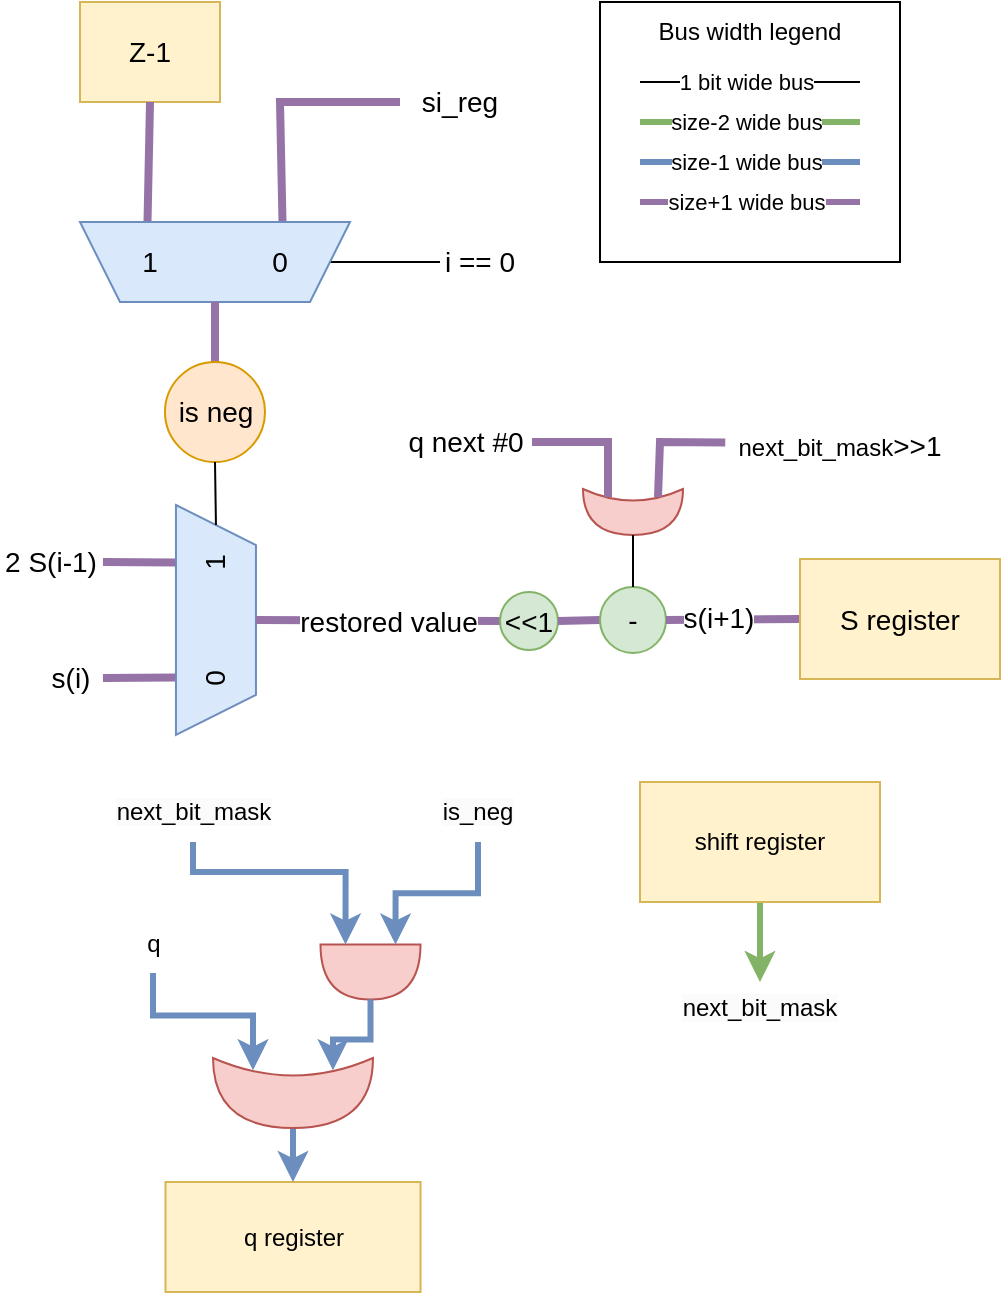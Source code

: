 <mxfile version="24.5.3" type="device">
  <diagram name="Page-1" id="zHz_8NXOYfcbP3UnE9Le">
    <mxGraphModel dx="1050" dy="621" grid="1" gridSize="10" guides="1" tooltips="1" connect="1" arrows="1" fold="1" page="1" pageScale="1" pageWidth="900" pageHeight="1600" math="0" shadow="0">
      <root>
        <mxCell id="0" />
        <mxCell id="1" parent="0" />
        <mxCell id="LXe8adicvfzDVt-FRFtS-1" value="&lt;font style=&quot;font-size: 14px;&quot;&gt;Z-1&lt;/font&gt;" style="rounded=0;whiteSpace=wrap;html=1;fontSize=14;fillColor=#fff2cc;strokeColor=#d6b656;" parent="1" vertex="1">
          <mxGeometry x="90" y="170" width="70" height="50" as="geometry" />
        </mxCell>
        <mxCell id="LXe8adicvfzDVt-FRFtS-3" value="" style="endArrow=none;html=1;rounded=0;entryX=0.5;entryY=1;entryDx=0;entryDy=0;exitX=0.75;exitY=1;exitDx=0;exitDy=0;fontSize=14;fillColor=#e1d5e7;strokeColor=#9673a6;strokeWidth=4;" parent="1" source="LXe8adicvfzDVt-FRFtS-2" target="LXe8adicvfzDVt-FRFtS-1" edge="1">
          <mxGeometry width="50" height="50" relative="1" as="geometry">
            <mxPoint x="310" y="350" as="sourcePoint" />
            <mxPoint x="360" y="300" as="targetPoint" />
          </mxGeometry>
        </mxCell>
        <mxCell id="LXe8adicvfzDVt-FRFtS-4" value="" style="endArrow=none;html=1;rounded=0;entryX=0.25;entryY=1;entryDx=0;entryDy=0;exitX=0;exitY=0.5;exitDx=0;exitDy=0;fontSize=14;fillColor=#e1d5e7;strokeColor=#9673a6;strokeWidth=4;" parent="1" source="LXe8adicvfzDVt-FRFtS-7" target="LXe8adicvfzDVt-FRFtS-2" edge="1">
          <mxGeometry width="50" height="50" relative="1" as="geometry">
            <mxPoint x="250" y="220" as="sourcePoint" />
            <mxPoint x="360" y="300" as="targetPoint" />
            <Array as="points">
              <mxPoint x="190" y="220" />
            </Array>
          </mxGeometry>
        </mxCell>
        <mxCell id="LXe8adicvfzDVt-FRFtS-5" value="" style="endArrow=none;html=1;rounded=0;entryX=0;entryY=0.5;entryDx=0;entryDy=0;exitX=0;exitY=0.5;exitDx=0;exitDy=0;fontSize=14;" parent="1" source="LXe8adicvfzDVt-FRFtS-6" target="LXe8adicvfzDVt-FRFtS-2" edge="1">
          <mxGeometry width="50" height="50" relative="1" as="geometry">
            <mxPoint x="270" y="300" as="sourcePoint" />
            <mxPoint x="390" y="290" as="targetPoint" />
          </mxGeometry>
        </mxCell>
        <mxCell id="LXe8adicvfzDVt-FRFtS-6" value="i == 0" style="text;html=1;align=center;verticalAlign=middle;whiteSpace=wrap;rounded=0;fontSize=14;" parent="1" vertex="1">
          <mxGeometry x="270" y="285" width="40" height="30" as="geometry" />
        </mxCell>
        <mxCell id="LXe8adicvfzDVt-FRFtS-7" value="si_reg" style="text;html=1;align=center;verticalAlign=middle;whiteSpace=wrap;rounded=0;fontSize=14;" parent="1" vertex="1">
          <mxGeometry x="250" y="205" width="60" height="30" as="geometry" />
        </mxCell>
        <mxCell id="1RDQGQkrp3twc3ykD7WI-2" value="" style="group;fontSize=14;" parent="1" vertex="1" connectable="0">
          <mxGeometry x="90" y="280" width="135" height="40" as="geometry" />
        </mxCell>
        <mxCell id="LXe8adicvfzDVt-FRFtS-2" value="" style="shape=trapezoid;perimeter=trapezoidPerimeter;whiteSpace=wrap;html=1;fixedSize=1;rotation=-180;fontSize=14;fillColor=#dae8fc;strokeColor=#6c8ebf;" parent="1RDQGQkrp3twc3ykD7WI-2" vertex="1">
          <mxGeometry width="135" height="40" as="geometry" />
        </mxCell>
        <mxCell id="LXe8adicvfzDVt-FRFtS-8" value="0" style="text;html=1;align=center;verticalAlign=middle;whiteSpace=wrap;rounded=0;fontSize=14;" parent="1RDQGQkrp3twc3ykD7WI-2" vertex="1">
          <mxGeometry x="90" y="5" width="20" height="30" as="geometry" />
        </mxCell>
        <mxCell id="LXe8adicvfzDVt-FRFtS-9" value="1" style="text;html=1;align=center;verticalAlign=middle;whiteSpace=wrap;rounded=0;fontSize=14;" parent="1RDQGQkrp3twc3ykD7WI-2" vertex="1">
          <mxGeometry x="25" y="5" width="20" height="30" as="geometry" />
        </mxCell>
        <mxCell id="1RDQGQkrp3twc3ykD7WI-8" value="" style="endArrow=none;html=1;rounded=0;entryX=0.5;entryY=0;entryDx=0;entryDy=0;exitX=0.5;exitY=0;exitDx=0;exitDy=0;fontSize=14;fillColor=#e1d5e7;strokeColor=#9673a6;strokeWidth=4;" parent="1" source="1RDQGQkrp3twc3ykD7WI-9" target="LXe8adicvfzDVt-FRFtS-2" edge="1">
          <mxGeometry width="50" height="50" relative="1" as="geometry">
            <mxPoint x="310" y="450" as="sourcePoint" />
            <mxPoint x="360" y="400" as="targetPoint" />
          </mxGeometry>
        </mxCell>
        <mxCell id="1RDQGQkrp3twc3ykD7WI-9" value="is neg" style="ellipse;whiteSpace=wrap;html=1;aspect=fixed;fontSize=14;fillColor=#ffe6cc;strokeColor=#d79b00;" parent="1" vertex="1">
          <mxGeometry x="132.5" y="350" width="50" height="50" as="geometry" />
        </mxCell>
        <mxCell id="1RDQGQkrp3twc3ykD7WI-11" value="" style="endArrow=none;html=1;rounded=0;entryX=0.25;entryY=1;entryDx=0;entryDy=0;exitX=1;exitY=0.5;exitDx=0;exitDy=0;fontSize=14;fillColor=#e1d5e7;strokeColor=#9673a6;strokeWidth=4;" parent="1" source="1RDQGQkrp3twc3ykD7WI-13" target="1RDQGQkrp3twc3ykD7WI-4" edge="1">
          <mxGeometry width="50" height="50" relative="1" as="geometry">
            <mxPoint x="90" y="450" as="sourcePoint" />
            <mxPoint x="310" y="390" as="targetPoint" />
          </mxGeometry>
        </mxCell>
        <mxCell id="1RDQGQkrp3twc3ykD7WI-12" value="" style="endArrow=none;html=1;rounded=0;entryX=0.75;entryY=1;entryDx=0;entryDy=0;exitX=1;exitY=0.5;exitDx=0;exitDy=0;fontSize=14;fillColor=#e1d5e7;strokeColor=#9673a6;strokeWidth=4;" parent="1" source="1RDQGQkrp3twc3ykD7WI-14" target="1RDQGQkrp3twc3ykD7WI-4" edge="1">
          <mxGeometry width="50" height="50" relative="1" as="geometry">
            <mxPoint x="90" y="510" as="sourcePoint" />
            <mxPoint x="149" y="461" as="targetPoint" />
          </mxGeometry>
        </mxCell>
        <mxCell id="1RDQGQkrp3twc3ykD7WI-13" value="2 S(i-1)" style="text;html=1;align=center;verticalAlign=middle;whiteSpace=wrap;rounded=0;fontSize=14;" parent="1" vertex="1">
          <mxGeometry x="50" y="435" width="51.48" height="30" as="geometry" />
        </mxCell>
        <mxCell id="1RDQGQkrp3twc3ykD7WI-14" value="s(i)" style="text;html=1;align=center;verticalAlign=middle;whiteSpace=wrap;rounded=0;fontSize=14;" parent="1" vertex="1">
          <mxGeometry x="70" y="493" width="31.48" height="30" as="geometry" />
        </mxCell>
        <mxCell id="1RDQGQkrp3twc3ykD7WI-4" value="" style="shape=trapezoid;perimeter=trapezoidPerimeter;whiteSpace=wrap;html=1;fixedSize=1;rotation=-270;fontSize=14;fillColor=#dae8fc;strokeColor=#6c8ebf;" parent="1" vertex="1">
          <mxGeometry x="100.481" y="459" width="115" height="40" as="geometry" />
        </mxCell>
        <mxCell id="1RDQGQkrp3twc3ykD7WI-5" value="0" style="text;html=1;align=center;verticalAlign=middle;whiteSpace=wrap;rounded=0;rotation=-90;fontSize=14;" parent="1" vertex="1">
          <mxGeometry x="148.977" y="493" width="17.037" height="30" as="geometry" />
        </mxCell>
        <mxCell id="1RDQGQkrp3twc3ykD7WI-6" value="1" style="text;html=1;align=center;verticalAlign=middle;whiteSpace=wrap;rounded=0;rotation=-90;fontSize=14;" parent="1" vertex="1">
          <mxGeometry x="148.977" y="435" width="17.037" height="30" as="geometry" />
        </mxCell>
        <mxCell id="1RDQGQkrp3twc3ykD7WI-15" value="" style="endArrow=none;html=1;rounded=0;exitX=0.5;exitY=0;exitDx=0;exitDy=0;entryX=0;entryY=0.5;entryDx=0;entryDy=0;fontSize=14;fillColor=#e1d5e7;strokeColor=#9673a6;strokeWidth=4;" parent="1" source="1RDQGQkrp3twc3ykD7WI-4" target="1RDQGQkrp3twc3ykD7WI-17" edge="1">
          <mxGeometry width="50" height="50" relative="1" as="geometry">
            <mxPoint x="260" y="440" as="sourcePoint" />
            <mxPoint x="310" y="480" as="targetPoint" />
          </mxGeometry>
        </mxCell>
        <mxCell id="1RDQGQkrp3twc3ykD7WI-16" value="restored value" style="edgeLabel;html=1;align=center;verticalAlign=middle;resizable=0;points=[];fontSize=14;" parent="1RDQGQkrp3twc3ykD7WI-15" vertex="1" connectable="0">
          <mxGeometry x="0.417" y="2" relative="1" as="geometry">
            <mxPoint x="-21" y="2" as="offset" />
          </mxGeometry>
        </mxCell>
        <mxCell id="1RDQGQkrp3twc3ykD7WI-17" value="&amp;lt;&amp;lt;1" style="ellipse;whiteSpace=wrap;html=1;aspect=fixed;fontSize=14;fillColor=#d5e8d4;strokeColor=#82b366;" parent="1" vertex="1">
          <mxGeometry x="300" y="465" width="29" height="29" as="geometry" />
        </mxCell>
        <mxCell id="1RDQGQkrp3twc3ykD7WI-18" value="" style="endArrow=none;html=1;rounded=0;exitX=1;exitY=0.5;exitDx=0;exitDy=0;entryX=0;entryY=0.5;entryDx=0;entryDy=0;fontSize=14;fillColor=#e1d5e7;strokeColor=#9673a6;strokeWidth=4;" parent="1" source="1RDQGQkrp3twc3ykD7WI-17" target="1RDQGQkrp3twc3ykD7WI-19" edge="1">
          <mxGeometry width="50" height="50" relative="1" as="geometry">
            <mxPoint x="260" y="440" as="sourcePoint" />
            <mxPoint x="360" y="480" as="targetPoint" />
          </mxGeometry>
        </mxCell>
        <mxCell id="1RDQGQkrp3twc3ykD7WI-19" value="-" style="ellipse;whiteSpace=wrap;html=1;aspect=fixed;fontSize=14;fillColor=#d5e8d4;strokeColor=#82b366;" parent="1" vertex="1">
          <mxGeometry x="350" y="462.5" width="33" height="33" as="geometry" />
        </mxCell>
        <mxCell id="1RDQGQkrp3twc3ykD7WI-21" value="" style="shape=xor;whiteSpace=wrap;html=1;rotation=90;fontSize=14;fillColor=#f8cecc;strokeColor=#b85450;" parent="1" vertex="1">
          <mxGeometry x="355" y="400" width="23" height="50" as="geometry" />
        </mxCell>
        <mxCell id="1RDQGQkrp3twc3ykD7WI-22" value="" style="endArrow=none;html=1;rounded=0;entryX=0.5;entryY=0;entryDx=0;entryDy=0;exitX=1;exitY=0.5;exitDx=0;exitDy=0;exitPerimeter=0;fontSize=14;" parent="1" source="1RDQGQkrp3twc3ykD7WI-21" target="1RDQGQkrp3twc3ykD7WI-19" edge="1">
          <mxGeometry width="50" height="50" relative="1" as="geometry">
            <mxPoint x="260" y="440" as="sourcePoint" />
            <mxPoint x="310" y="390" as="targetPoint" />
          </mxGeometry>
        </mxCell>
        <mxCell id="1RDQGQkrp3twc3ykD7WI-23" value="" style="endArrow=none;html=1;rounded=0;entryX=0.175;entryY=0.75;entryDx=0;entryDy=0;entryPerimeter=0;exitX=1;exitY=0.5;exitDx=0;exitDy=0;fontSize=14;fillColor=#e1d5e7;strokeColor=#9673a6;strokeWidth=4;" parent="1" source="1RDQGQkrp3twc3ykD7WI-26" target="1RDQGQkrp3twc3ykD7WI-21" edge="1">
          <mxGeometry width="50" height="50" relative="1" as="geometry">
            <mxPoint x="320" y="390" as="sourcePoint" />
            <mxPoint x="310" y="390" as="targetPoint" />
            <Array as="points">
              <mxPoint x="354" y="390" />
            </Array>
          </mxGeometry>
        </mxCell>
        <mxCell id="1RDQGQkrp3twc3ykD7WI-24" value="" style="endArrow=none;html=1;rounded=0;entryX=0.175;entryY=0.25;entryDx=0;entryDy=0;entryPerimeter=0;exitX=0.022;exitY=0.443;exitDx=0;exitDy=0;exitPerimeter=0;fontSize=14;fillColor=#e1d5e7;strokeColor=#9673a6;strokeWidth=4;" parent="1" source="1RDQGQkrp3twc3ykD7WI-25" target="1RDQGQkrp3twc3ykD7WI-21" edge="1">
          <mxGeometry width="50" height="50" relative="1" as="geometry">
            <mxPoint x="410" y="390" as="sourcePoint" />
            <mxPoint x="310" y="390" as="targetPoint" />
            <Array as="points">
              <mxPoint x="380" y="390" />
            </Array>
          </mxGeometry>
        </mxCell>
        <mxCell id="1RDQGQkrp3twc3ykD7WI-25" value="&lt;span style=&quot;font-size: 12px;&quot;&gt;next_bit_mask&lt;/span&gt;&amp;gt;&amp;gt;1" style="text;html=1;align=center;verticalAlign=middle;whiteSpace=wrap;rounded=0;fontSize=14;" parent="1" vertex="1">
          <mxGeometry x="410" y="377" width="120" height="30" as="geometry" />
        </mxCell>
        <mxCell id="1RDQGQkrp3twc3ykD7WI-26" value="q next #0" style="text;html=1;align=center;verticalAlign=middle;whiteSpace=wrap;rounded=0;fontSize=14;" parent="1" vertex="1">
          <mxGeometry x="250" y="375" width="66" height="30" as="geometry" />
        </mxCell>
        <mxCell id="1RDQGQkrp3twc3ykD7WI-28" value="" style="endArrow=none;html=1;rounded=0;exitX=1;exitY=0.5;exitDx=0;exitDy=0;entryX=0;entryY=0.5;entryDx=0;entryDy=0;fontSize=14;fillColor=#e1d5e7;strokeColor=#9673a6;strokeWidth=4;" parent="1" source="1RDQGQkrp3twc3ykD7WI-19" target="1RDQGQkrp3twc3ykD7WI-30" edge="1">
          <mxGeometry width="50" height="50" relative="1" as="geometry">
            <mxPoint x="400" y="460" as="sourcePoint" />
            <mxPoint x="450" y="479" as="targetPoint" />
          </mxGeometry>
        </mxCell>
        <mxCell id="1RDQGQkrp3twc3ykD7WI-29" value="s(i+1)" style="edgeLabel;html=1;align=center;verticalAlign=middle;resizable=0;points=[];fontSize=14;" parent="1RDQGQkrp3twc3ykD7WI-28" vertex="1" connectable="0">
          <mxGeometry x="-0.219" y="1" relative="1" as="geometry">
            <mxPoint as="offset" />
          </mxGeometry>
        </mxCell>
        <mxCell id="1RDQGQkrp3twc3ykD7WI-30" value="S register" style="rounded=0;whiteSpace=wrap;html=1;fontSize=14;fillColor=#fff2cc;strokeColor=#d6b656;" parent="1" vertex="1">
          <mxGeometry x="450" y="448.5" width="100" height="60" as="geometry" />
        </mxCell>
        <mxCell id="1RDQGQkrp3twc3ykD7WI-31" value="" style="endArrow=none;html=1;rounded=0;entryX=0;entryY=0.5;entryDx=0;entryDy=0;exitX=0.5;exitY=1;exitDx=0;exitDy=0;fontSize=14;" parent="1" source="1RDQGQkrp3twc3ykD7WI-9" target="1RDQGQkrp3twc3ykD7WI-4" edge="1">
          <mxGeometry width="50" height="50" relative="1" as="geometry">
            <mxPoint x="168" y="360" as="sourcePoint" />
            <mxPoint x="168" y="330" as="targetPoint" />
          </mxGeometry>
        </mxCell>
        <mxCell id="61FaxqFOr42YoceyBErl-1" value="q register" style="rounded=0;whiteSpace=wrap;html=1;fillColor=#fff2cc;strokeColor=#d6b656;" parent="1" vertex="1">
          <mxGeometry x="132.75" y="760" width="127.5" height="55" as="geometry" />
        </mxCell>
        <mxCell id="61FaxqFOr42YoceyBErl-2" value="" style="shape=or;whiteSpace=wrap;html=1;rotation=90;fillColor=#f8cecc;strokeColor=#b85450;" parent="1" vertex="1">
          <mxGeometry x="221.5" y="630" width="27.5" height="50" as="geometry" />
        </mxCell>
        <mxCell id="61FaxqFOr42YoceyBErl-4" style="edgeStyle=orthogonalEdgeStyle;rounded=0;orthogonalLoop=1;jettySize=auto;html=1;entryX=0.5;entryY=0;entryDx=0;entryDy=0;fillColor=#dae8fc;strokeColor=#6c8ebf;strokeWidth=3;" parent="1" source="61FaxqFOr42YoceyBErl-3" target="61FaxqFOr42YoceyBErl-1" edge="1">
          <mxGeometry relative="1" as="geometry" />
        </mxCell>
        <mxCell id="61FaxqFOr42YoceyBErl-3" value="" style="shape=xor;whiteSpace=wrap;html=1;rotation=90;fillColor=#f8cecc;strokeColor=#b85450;" parent="1" vertex="1">
          <mxGeometry x="179" y="675.5" width="35" height="80" as="geometry" />
        </mxCell>
        <mxCell id="61FaxqFOr42YoceyBErl-5" value="q" style="text;html=1;align=center;verticalAlign=middle;whiteSpace=wrap;rounded=0;" parent="1" vertex="1">
          <mxGeometry x="116.5" y="625.5" width="20" height="30" as="geometry" />
        </mxCell>
        <mxCell id="61FaxqFOr42YoceyBErl-6" style="edgeStyle=orthogonalEdgeStyle;rounded=0;orthogonalLoop=1;jettySize=auto;html=1;entryX=0.175;entryY=0.75;entryDx=0;entryDy=0;entryPerimeter=0;exitX=0.5;exitY=1;exitDx=0;exitDy=0;fillColor=#dae8fc;strokeColor=#6c8ebf;strokeWidth=3;" parent="1" source="61FaxqFOr42YoceyBErl-5" target="61FaxqFOr42YoceyBErl-3" edge="1">
          <mxGeometry relative="1" as="geometry">
            <mxPoint x="116.5" y="665.5" as="sourcePoint" />
          </mxGeometry>
        </mxCell>
        <mxCell id="61FaxqFOr42YoceyBErl-8" style="edgeStyle=orthogonalEdgeStyle;rounded=0;orthogonalLoop=1;jettySize=auto;html=1;entryX=0.175;entryY=0.25;entryDx=0;entryDy=0;entryPerimeter=0;fillColor=#dae8fc;strokeColor=#6c8ebf;strokeWidth=3;" parent="1" source="61FaxqFOr42YoceyBErl-2" target="61FaxqFOr42YoceyBErl-3" edge="1">
          <mxGeometry relative="1" as="geometry" />
        </mxCell>
        <mxCell id="61FaxqFOr42YoceyBErl-9" value="&lt;span style=&quot;color: rgb(0, 0, 0); font-family: Helvetica; font-size: 12px; font-style: normal; font-variant-ligatures: normal; font-variant-caps: normal; font-weight: 400; letter-spacing: normal; orphans: 2; text-align: center; text-indent: 0px; text-transform: none; widows: 2; word-spacing: 0px; -webkit-text-stroke-width: 0px; white-space: normal; background-color: rgb(251, 251, 251); text-decoration-thickness: initial; text-decoration-style: initial; text-decoration-color: initial; display: inline !important; float: none;&quot;&gt;next_bit_mask&lt;/span&gt;" style="text;html=1;align=center;verticalAlign=middle;whiteSpace=wrap;rounded=0;" parent="1" vertex="1">
          <mxGeometry x="106.5" y="560" width="80" height="30" as="geometry" />
        </mxCell>
        <mxCell id="61FaxqFOr42YoceyBErl-10" style="edgeStyle=orthogonalEdgeStyle;rounded=0;orthogonalLoop=1;jettySize=auto;html=1;entryX=0;entryY=0.75;entryDx=0;entryDy=0;entryPerimeter=0;fillColor=#dae8fc;strokeColor=#6c8ebf;strokeWidth=3;" parent="1" source="61FaxqFOr42YoceyBErl-9" target="61FaxqFOr42YoceyBErl-2" edge="1">
          <mxGeometry relative="1" as="geometry">
            <Array as="points">
              <mxPoint x="146.5" y="605" />
              <mxPoint x="222.5" y="605" />
            </Array>
          </mxGeometry>
        </mxCell>
        <mxCell id="61FaxqFOr42YoceyBErl-11" value="&lt;span style=&quot;color: rgb(0, 0, 0); font-family: Helvetica; font-size: 12px; font-style: normal; font-variant-ligatures: normal; font-variant-caps: normal; font-weight: 400; letter-spacing: normal; orphans: 2; text-align: center; text-indent: 0px; text-transform: none; widows: 2; word-spacing: 0px; -webkit-text-stroke-width: 0px; white-space: normal; background-color: rgb(251, 251, 251); text-decoration-thickness: initial; text-decoration-style: initial; text-decoration-color: initial; display: inline !important; float: none;&quot;&gt;is_neg&lt;/span&gt;" style="text;html=1;align=center;verticalAlign=middle;whiteSpace=wrap;rounded=0;" parent="1" vertex="1">
          <mxGeometry x="249" y="560" width="80" height="30" as="geometry" />
        </mxCell>
        <mxCell id="61FaxqFOr42YoceyBErl-12" style="edgeStyle=orthogonalEdgeStyle;rounded=0;orthogonalLoop=1;jettySize=auto;html=1;entryX=0;entryY=0.25;entryDx=0;entryDy=0;entryPerimeter=0;fillColor=#dae8fc;strokeColor=#6c8ebf;strokeWidth=3;" parent="1" source="61FaxqFOr42YoceyBErl-11" target="61FaxqFOr42YoceyBErl-2" edge="1">
          <mxGeometry relative="1" as="geometry" />
        </mxCell>
        <mxCell id="61FaxqFOr42YoceyBErl-16" style="edgeStyle=orthogonalEdgeStyle;rounded=0;orthogonalLoop=1;jettySize=auto;html=1;entryX=0.5;entryY=0;entryDx=0;entryDy=0;fillColor=#d5e8d4;strokeColor=#82b366;strokeWidth=3;" parent="1" source="61FaxqFOr42YoceyBErl-13" target="61FaxqFOr42YoceyBErl-15" edge="1">
          <mxGeometry relative="1" as="geometry" />
        </mxCell>
        <mxCell id="61FaxqFOr42YoceyBErl-13" value="shift register" style="rounded=0;whiteSpace=wrap;html=1;fillColor=#fff2cc;strokeColor=#d6b656;" parent="1" vertex="1">
          <mxGeometry x="370" y="560" width="120" height="60" as="geometry" />
        </mxCell>
        <mxCell id="61FaxqFOr42YoceyBErl-15" value="&lt;span style=&quot;color: rgb(0, 0, 0); font-family: Helvetica; font-size: 12px; font-style: normal; font-variant-ligatures: normal; font-variant-caps: normal; font-weight: 400; letter-spacing: normal; orphans: 2; text-align: center; text-indent: 0px; text-transform: none; widows: 2; word-spacing: 0px; -webkit-text-stroke-width: 0px; white-space: normal; background-color: rgb(251, 251, 251); text-decoration-thickness: initial; text-decoration-style: initial; text-decoration-color: initial; display: inline !important; float: none;&quot;&gt;next_bit_mask&lt;/span&gt;" style="text;html=1;align=center;verticalAlign=middle;whiteSpace=wrap;rounded=0;" parent="1" vertex="1">
          <mxGeometry x="390" y="660" width="80" height="25" as="geometry" />
        </mxCell>
        <mxCell id="61FaxqFOr42YoceyBErl-31" value="" style="group" parent="1" vertex="1" connectable="0">
          <mxGeometry x="350" y="170" width="150" height="130" as="geometry" />
        </mxCell>
        <mxCell id="61FaxqFOr42YoceyBErl-27" value="" style="rounded=0;whiteSpace=wrap;html=1;" parent="61FaxqFOr42YoceyBErl-31" vertex="1">
          <mxGeometry width="150" height="130" as="geometry" />
        </mxCell>
        <mxCell id="61FaxqFOr42YoceyBErl-26" value="" style="group" parent="61FaxqFOr42YoceyBErl-31" vertex="1" connectable="0">
          <mxGeometry x="20" y="40" width="110" height="60" as="geometry" />
        </mxCell>
        <mxCell id="61FaxqFOr42YoceyBErl-18" value="" style="endArrow=none;html=1;rounded=0;fillColor=#e1d5e7;strokeColor=#9673a6;strokeWidth=3;" parent="61FaxqFOr42YoceyBErl-26" edge="1">
          <mxGeometry width="50" height="50" relative="1" as="geometry">
            <mxPoint y="60" as="sourcePoint" />
            <mxPoint x="110" y="60" as="targetPoint" />
          </mxGeometry>
        </mxCell>
        <mxCell id="61FaxqFOr42YoceyBErl-19" value="size+1 wide bus" style="edgeLabel;html=1;align=center;verticalAlign=middle;resizable=0;points=[];" parent="61FaxqFOr42YoceyBErl-18" vertex="1" connectable="0">
          <mxGeometry x="-0.043" y="-2" relative="1" as="geometry">
            <mxPoint y="-2" as="offset" />
          </mxGeometry>
        </mxCell>
        <mxCell id="61FaxqFOr42YoceyBErl-20" value="" style="endArrow=none;html=1;rounded=0;" parent="61FaxqFOr42YoceyBErl-26" edge="1">
          <mxGeometry width="50" height="50" relative="1" as="geometry">
            <mxPoint as="sourcePoint" />
            <mxPoint x="110" as="targetPoint" />
          </mxGeometry>
        </mxCell>
        <mxCell id="61FaxqFOr42YoceyBErl-21" value="1 bit wide bus" style="edgeLabel;html=1;align=center;verticalAlign=middle;resizable=0;points=[];" parent="61FaxqFOr42YoceyBErl-20" vertex="1" connectable="0">
          <mxGeometry x="-0.043" y="-2" relative="1" as="geometry">
            <mxPoint y="-2" as="offset" />
          </mxGeometry>
        </mxCell>
        <mxCell id="61FaxqFOr42YoceyBErl-22" value="" style="endArrow=none;html=1;rounded=0;strokeWidth=3;fillColor=#dae8fc;strokeColor=#6c8ebf;" parent="61FaxqFOr42YoceyBErl-26" edge="1">
          <mxGeometry width="50" height="50" relative="1" as="geometry">
            <mxPoint y="40" as="sourcePoint" />
            <mxPoint x="110" y="40" as="targetPoint" />
          </mxGeometry>
        </mxCell>
        <mxCell id="61FaxqFOr42YoceyBErl-23" value="size-1 wide bus" style="edgeLabel;html=1;align=center;verticalAlign=middle;resizable=0;points=[];" parent="61FaxqFOr42YoceyBErl-22" vertex="1" connectable="0">
          <mxGeometry x="-0.043" y="-2" relative="1" as="geometry">
            <mxPoint y="-2" as="offset" />
          </mxGeometry>
        </mxCell>
        <mxCell id="61FaxqFOr42YoceyBErl-24" value="" style="endArrow=none;html=1;rounded=0;strokeWidth=3;fillColor=#d5e8d4;strokeColor=#82b366;" parent="61FaxqFOr42YoceyBErl-26" edge="1">
          <mxGeometry width="50" height="50" relative="1" as="geometry">
            <mxPoint y="20" as="sourcePoint" />
            <mxPoint x="110" y="20" as="targetPoint" />
          </mxGeometry>
        </mxCell>
        <mxCell id="61FaxqFOr42YoceyBErl-25" value="size-2 wide bus" style="edgeLabel;html=1;align=center;verticalAlign=middle;resizable=0;points=[];" parent="61FaxqFOr42YoceyBErl-24" vertex="1" connectable="0">
          <mxGeometry x="-0.043" y="-2" relative="1" as="geometry">
            <mxPoint y="-2" as="offset" />
          </mxGeometry>
        </mxCell>
        <mxCell id="61FaxqFOr42YoceyBErl-30" value="Bus width legend" style="text;html=1;align=center;verticalAlign=middle;whiteSpace=wrap;rounded=0;" parent="61FaxqFOr42YoceyBErl-31" vertex="1">
          <mxGeometry x="20" width="110" height="30" as="geometry" />
        </mxCell>
      </root>
    </mxGraphModel>
  </diagram>
</mxfile>

